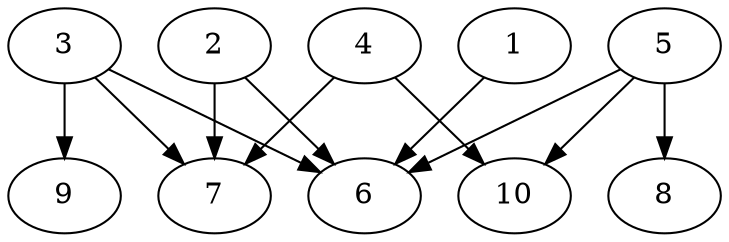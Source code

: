 // DAG automatically generated by daggen at Thu Oct  3 13:58:05 2019
// ./daggen --dot -n 10 --ccr 0.4 --fat 0.7 --regular 0.5 --density 0.9 --mindata 5242880 --maxdata 52428800 
digraph G {
  1 [size="21977600", alpha="0.17", expect_size="8791040"] 
  1 -> 6 [size ="8791040"]
  2 [size="50698240", alpha="0.19", expect_size="20279296"] 
  2 -> 6 [size ="20279296"]
  2 -> 7 [size ="20279296"]
  3 [size="27494400", alpha="0.06", expect_size="10997760"] 
  3 -> 6 [size ="10997760"]
  3 -> 7 [size ="10997760"]
  3 -> 9 [size ="10997760"]
  4 [size="38950400", alpha="0.01", expect_size="15580160"] 
  4 -> 7 [size ="15580160"]
  4 -> 10 [size ="15580160"]
  5 [size="27287040", alpha="0.15", expect_size="10914816"] 
  5 -> 6 [size ="10914816"]
  5 -> 8 [size ="10914816"]
  5 -> 10 [size ="10914816"]
  6 [size="36700160", alpha="0.16", expect_size="14680064"] 
  7 [size="64629760", alpha="0.17", expect_size="25851904"] 
  8 [size="60305920", alpha="0.17", expect_size="24122368"] 
  9 [size="25226240", alpha="0.09", expect_size="10090496"] 
  10 [size="112327680", alpha="0.02", expect_size="44931072"] 
}
